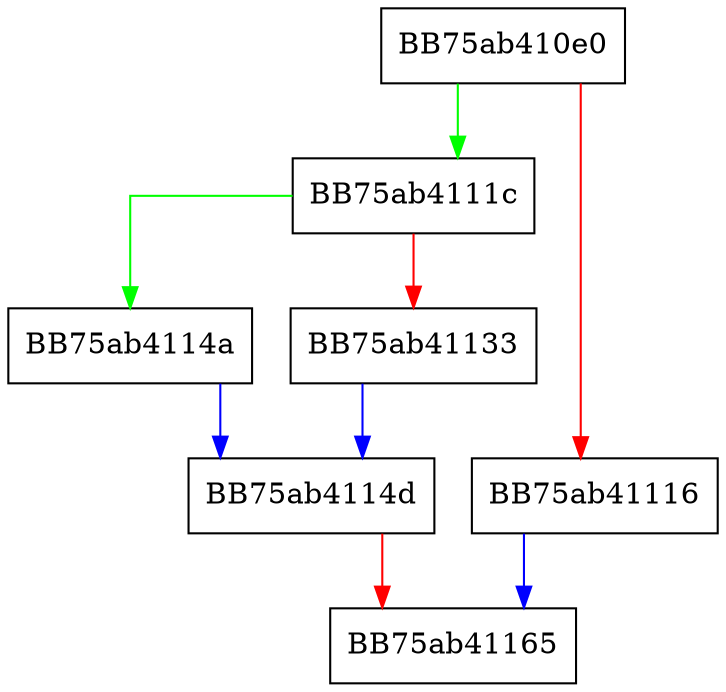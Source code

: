 digraph Read {
  node [shape="box"];
  graph [splines=ortho];
  BB75ab410e0 -> BB75ab4111c [color="green"];
  BB75ab410e0 -> BB75ab41116 [color="red"];
  BB75ab41116 -> BB75ab41165 [color="blue"];
  BB75ab4111c -> BB75ab4114a [color="green"];
  BB75ab4111c -> BB75ab41133 [color="red"];
  BB75ab41133 -> BB75ab4114d [color="blue"];
  BB75ab4114a -> BB75ab4114d [color="blue"];
  BB75ab4114d -> BB75ab41165 [color="red"];
}